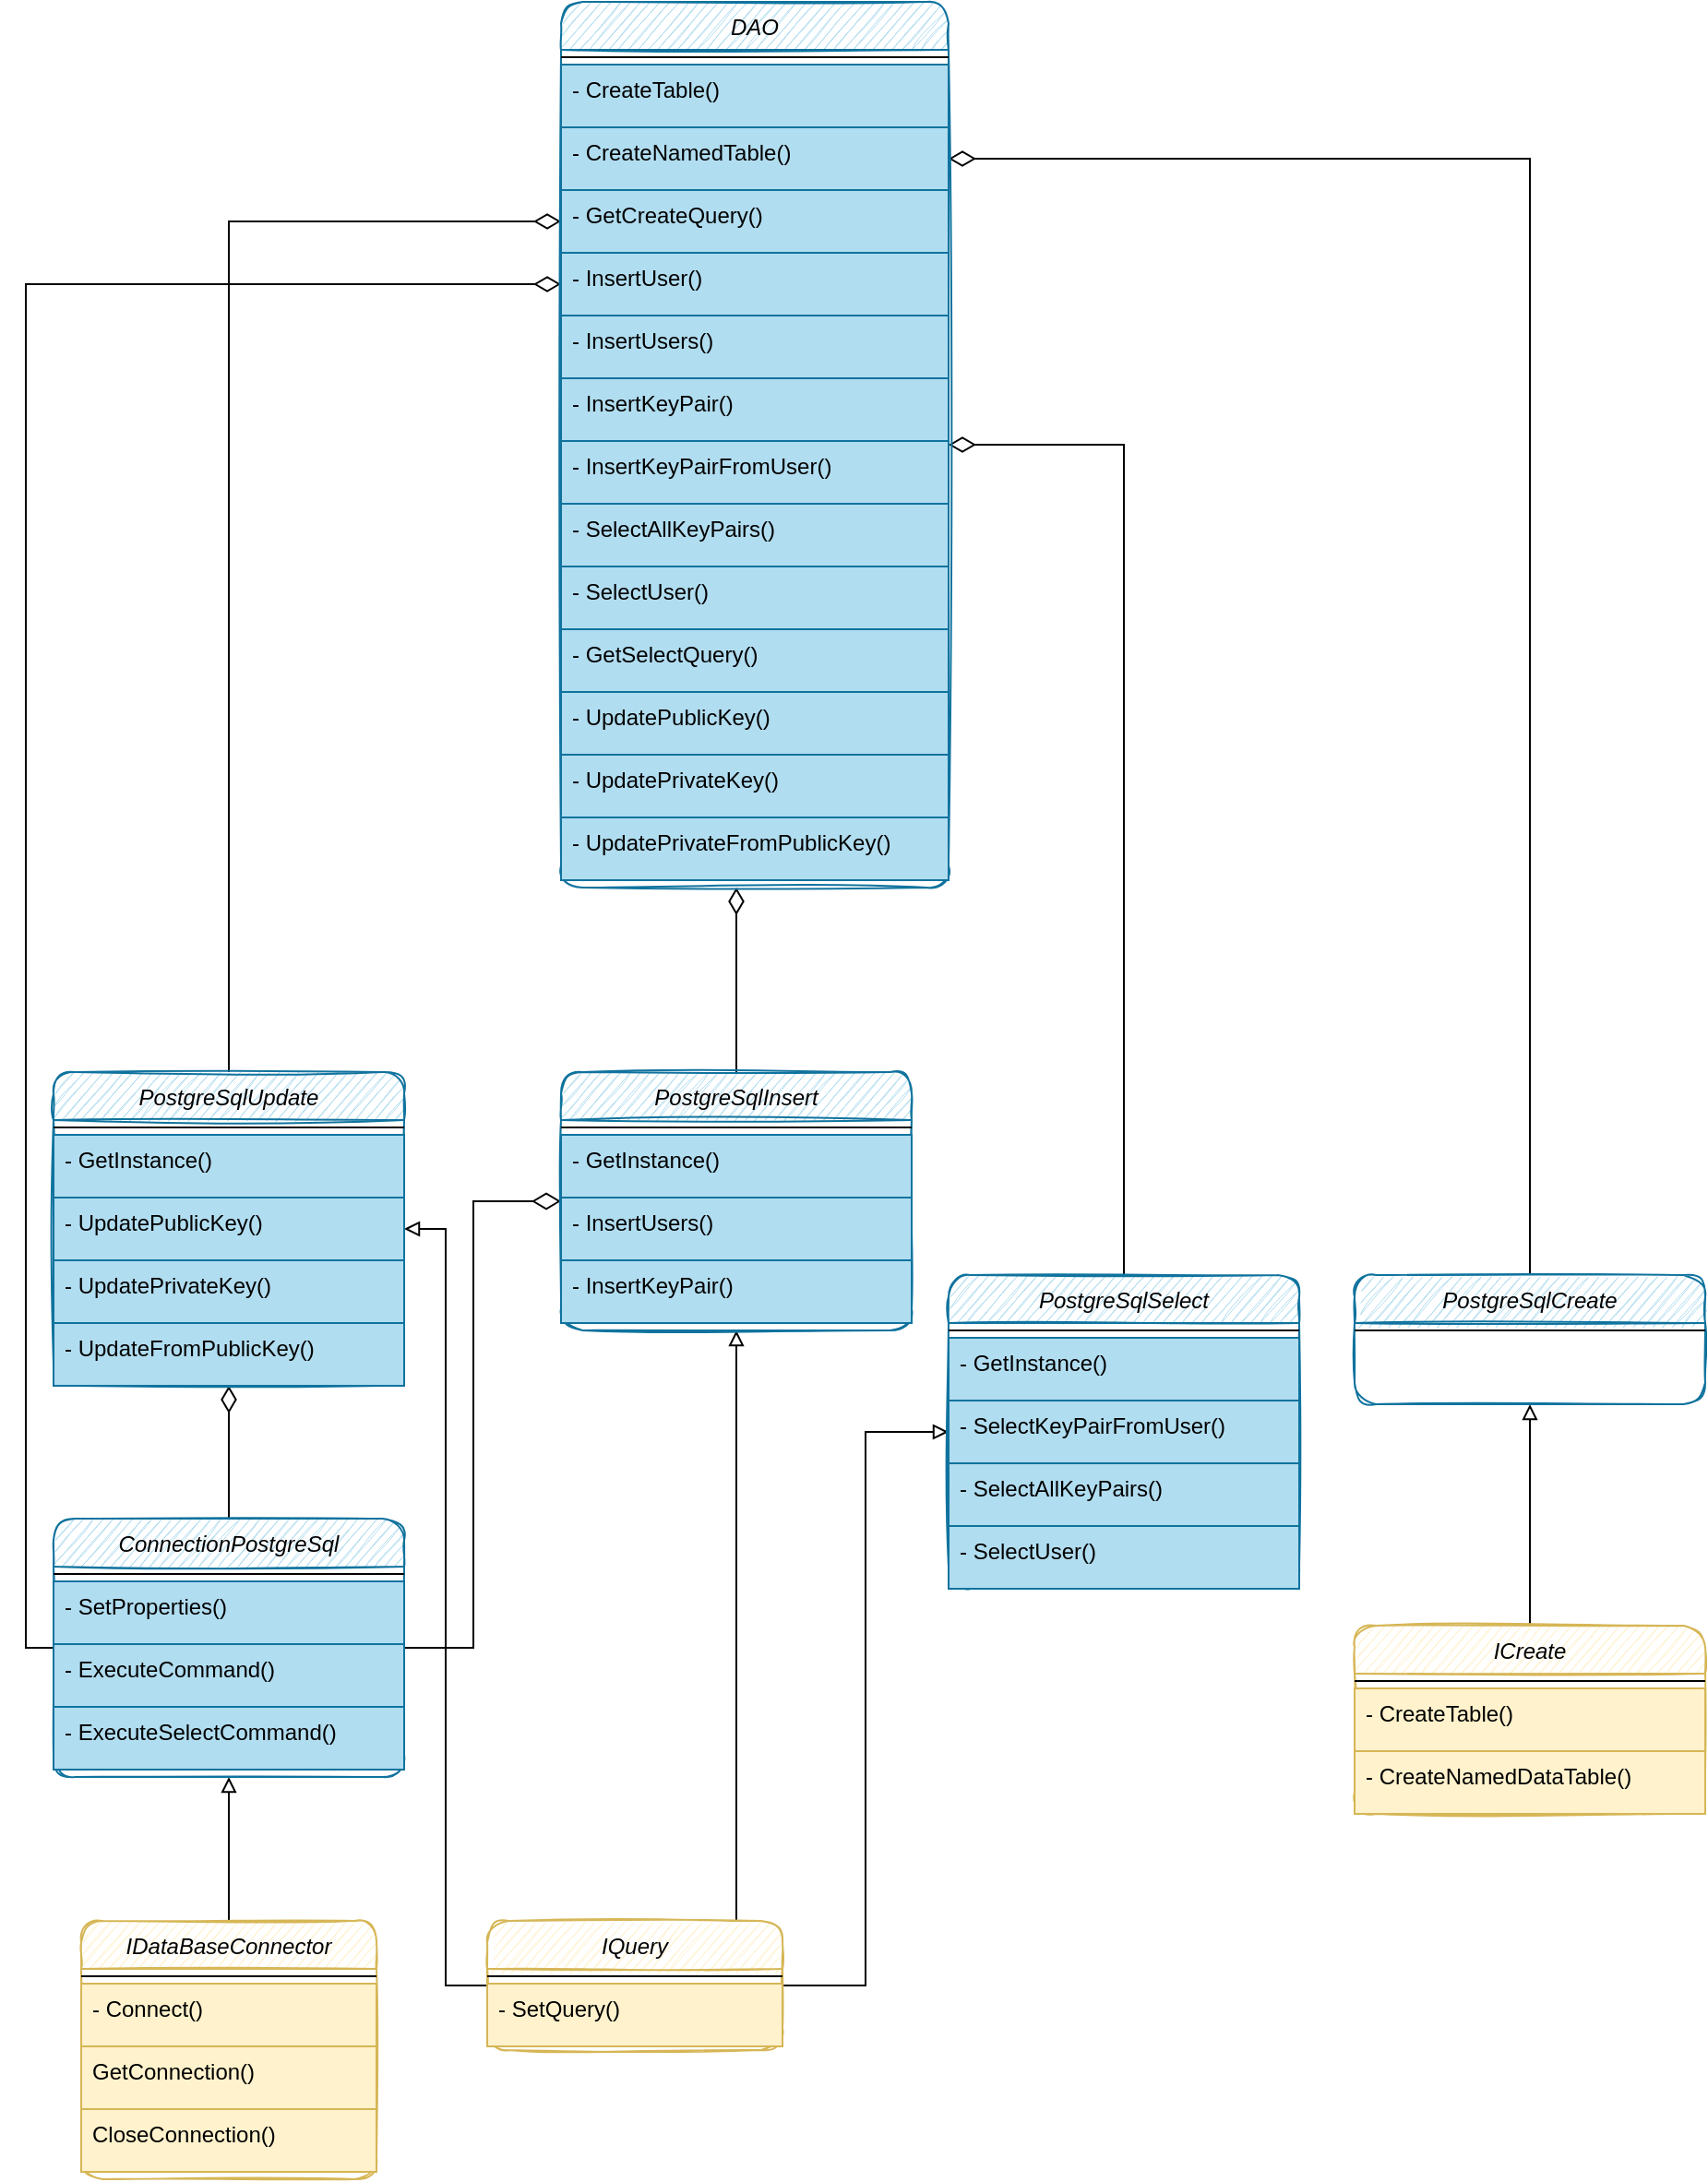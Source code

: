 <mxfile version="13.5.9" type="device"><diagram id="C5RBs43oDa-KdzZeNtuy" name="Page-1"><mxGraphModel dx="862" dy="1618" grid="1" gridSize="10" guides="1" tooltips="1" connect="1" arrows="1" fold="1" page="1" pageScale="1" pageWidth="827" pageHeight="1169" math="0" shadow="0"><root><mxCell id="WIyWlLk6GJQsqaUBKTNV-0"/><mxCell id="WIyWlLk6GJQsqaUBKTNV-1" parent="WIyWlLk6GJQsqaUBKTNV-0"/><mxCell id="dyaa-jZnIiwXwwgJK0A4-35" style="edgeStyle=orthogonalEdgeStyle;rounded=0;orthogonalLoop=1;jettySize=auto;html=1;exitX=0.5;exitY=0;exitDx=0;exitDy=0;entryX=0.5;entryY=1;entryDx=0;entryDy=0;endArrow=block;endFill=0;" edge="1" parent="WIyWlLk6GJQsqaUBKTNV-1" source="zkfFHV4jXpPFQw0GAbJ--0" target="dyaa-jZnIiwXwwgJK0A4-30"><mxGeometry relative="1" as="geometry"/></mxCell><mxCell id="dyaa-jZnIiwXwwgJK0A4-42" style="edgeStyle=orthogonalEdgeStyle;rounded=0;orthogonalLoop=1;jettySize=auto;html=1;entryX=0.5;entryY=1;entryDx=0;entryDy=0;endArrow=block;endFill=0;" edge="1" parent="WIyWlLk6GJQsqaUBKTNV-1" source="dyaa-jZnIiwXwwgJK0A4-16" target="dyaa-jZnIiwXwwgJK0A4-36"><mxGeometry relative="1" as="geometry"><Array as="points"><mxPoint x="435" y="650"/><mxPoint x="435" y="650"/></Array></mxGeometry></mxCell><mxCell id="dyaa-jZnIiwXwwgJK0A4-41" style="edgeStyle=orthogonalEdgeStyle;rounded=0;orthogonalLoop=1;jettySize=auto;html=1;entryX=0;entryY=0.5;entryDx=0;entryDy=0;endArrow=diamondThin;endFill=0;endSize=13;" edge="1" parent="WIyWlLk6GJQsqaUBKTNV-1" source="dyaa-jZnIiwXwwgJK0A4-30" target="dyaa-jZnIiwXwwgJK0A4-36"><mxGeometry relative="1" as="geometry"/></mxCell><mxCell id="dyaa-jZnIiwXwwgJK0A4-50" style="edgeStyle=orthogonalEdgeStyle;rounded=0;orthogonalLoop=1;jettySize=auto;html=1;entryX=0.5;entryY=1;entryDx=0;entryDy=0;endArrow=diamondThin;endFill=0;endSize=12;" edge="1" parent="WIyWlLk6GJQsqaUBKTNV-1" source="dyaa-jZnIiwXwwgJK0A4-30" target="dyaa-jZnIiwXwwgJK0A4-44"><mxGeometry relative="1" as="geometry"/></mxCell><mxCell id="dyaa-jZnIiwXwwgJK0A4-51" style="edgeStyle=orthogonalEdgeStyle;rounded=0;orthogonalLoop=1;jettySize=auto;html=1;entryX=1;entryY=0.5;entryDx=0;entryDy=0;endArrow=block;endFill=0;" edge="1" parent="WIyWlLk6GJQsqaUBKTNV-1" source="dyaa-jZnIiwXwwgJK0A4-16" target="dyaa-jZnIiwXwwgJK0A4-44"><mxGeometry relative="1" as="geometry"/></mxCell><mxCell id="dyaa-jZnIiwXwwgJK0A4-73" style="edgeStyle=orthogonalEdgeStyle;rounded=0;orthogonalLoop=1;jettySize=auto;html=1;endArrow=diamondThin;endFill=0;endSize=12;" edge="1" parent="WIyWlLk6GJQsqaUBKTNV-1" source="dyaa-jZnIiwXwwgJK0A4-44" target="dyaa-jZnIiwXwwgJK0A4-71"><mxGeometry relative="1" as="geometry"/></mxCell><mxCell id="dyaa-jZnIiwXwwgJK0A4-44" value="PostgreSqlUpdate" style="swimlane;fontStyle=2;align=center;verticalAlign=top;childLayout=stackLayout;horizontal=1;startSize=26;horizontalStack=0;resizeParent=1;resizeLast=0;collapsible=1;marginBottom=0;rounded=1;shadow=0;strokeWidth=1;strokeColor=#10739e;fillColor=#b1ddf0;sketch=1;" vertex="1" parent="WIyWlLk6GJQsqaUBKTNV-1"><mxGeometry x="65" y="270" width="190" height="170" as="geometry"><mxRectangle x="230" y="140" width="160" height="26" as="alternateBounds"/></mxGeometry></mxCell><mxCell id="dyaa-jZnIiwXwwgJK0A4-45" value="" style="line;html=1;strokeWidth=1;align=left;verticalAlign=middle;spacingTop=-1;spacingLeft=3;spacingRight=3;rotatable=0;labelPosition=right;points=[];portConstraint=eastwest;" vertex="1" parent="dyaa-jZnIiwXwwgJK0A4-44"><mxGeometry y="26" width="190" height="8" as="geometry"/></mxCell><mxCell id="dyaa-jZnIiwXwwgJK0A4-46" value="- GetInstance()" style="text;align=left;verticalAlign=top;spacingLeft=4;spacingRight=4;overflow=hidden;rotatable=0;points=[[0,0.5],[1,0.5]];portConstraint=eastwest;fillColor=#b1ddf0;strokeColor=#10739e;" vertex="1" parent="dyaa-jZnIiwXwwgJK0A4-44"><mxGeometry y="34" width="190" height="34" as="geometry"/></mxCell><mxCell id="dyaa-jZnIiwXwwgJK0A4-47" value="- UpdatePublicKey()" style="text;align=left;verticalAlign=top;spacingLeft=4;spacingRight=4;overflow=hidden;rotatable=0;points=[[0,0.5],[1,0.5]];portConstraint=eastwest;fillColor=#b1ddf0;strokeColor=#10739e;" vertex="1" parent="dyaa-jZnIiwXwwgJK0A4-44"><mxGeometry y="68" width="190" height="34" as="geometry"/></mxCell><mxCell id="dyaa-jZnIiwXwwgJK0A4-48" value="- UpdatePrivateKey()" style="text;align=left;verticalAlign=top;spacingLeft=4;spacingRight=4;overflow=hidden;rotatable=0;points=[[0,0.5],[1,0.5]];portConstraint=eastwest;fillColor=#b1ddf0;strokeColor=#10739e;" vertex="1" parent="dyaa-jZnIiwXwwgJK0A4-44"><mxGeometry y="102" width="190" height="34" as="geometry"/></mxCell><mxCell id="dyaa-jZnIiwXwwgJK0A4-49" value="- UpdateFromPublicKey()" style="text;align=left;verticalAlign=top;spacingLeft=4;spacingRight=4;overflow=hidden;rotatable=0;points=[[0,0.5],[1,0.5]];portConstraint=eastwest;fillColor=#b1ddf0;strokeColor=#10739e;" vertex="1" parent="dyaa-jZnIiwXwwgJK0A4-44"><mxGeometry y="136" width="190" height="34" as="geometry"/></mxCell><mxCell id="dyaa-jZnIiwXwwgJK0A4-74" style="edgeStyle=orthogonalEdgeStyle;rounded=0;orthogonalLoop=1;jettySize=auto;html=1;endArrow=diamondThin;endFill=0;endSize=12;" edge="1" parent="WIyWlLk6GJQsqaUBKTNV-1" source="dyaa-jZnIiwXwwgJK0A4-36"><mxGeometry relative="1" as="geometry"><mxPoint x="435" y="170" as="targetPoint"/></mxGeometry></mxCell><mxCell id="dyaa-jZnIiwXwwgJK0A4-36" value="PostgreSqlInsert" style="swimlane;fontStyle=2;align=center;verticalAlign=top;childLayout=stackLayout;horizontal=1;startSize=26;horizontalStack=0;resizeParent=1;resizeLast=0;collapsible=1;marginBottom=0;rounded=1;shadow=0;strokeWidth=1;strokeColor=#10739e;fillColor=#b1ddf0;sketch=1;" vertex="1" parent="WIyWlLk6GJQsqaUBKTNV-1"><mxGeometry x="340" y="270" width="190" height="140" as="geometry"><mxRectangle x="230" y="140" width="160" height="26" as="alternateBounds"/></mxGeometry></mxCell><mxCell id="dyaa-jZnIiwXwwgJK0A4-37" value="" style="line;html=1;strokeWidth=1;align=left;verticalAlign=middle;spacingTop=-1;spacingLeft=3;spacingRight=3;rotatable=0;labelPosition=right;points=[];portConstraint=eastwest;" vertex="1" parent="dyaa-jZnIiwXwwgJK0A4-36"><mxGeometry y="26" width="190" height="8" as="geometry"/></mxCell><mxCell id="dyaa-jZnIiwXwwgJK0A4-38" value="- GetInstance()" style="text;align=left;verticalAlign=top;spacingLeft=4;spacingRight=4;overflow=hidden;rotatable=0;points=[[0,0.5],[1,0.5]];portConstraint=eastwest;fillColor=#b1ddf0;strokeColor=#10739e;" vertex="1" parent="dyaa-jZnIiwXwwgJK0A4-36"><mxGeometry y="34" width="190" height="34" as="geometry"/></mxCell><mxCell id="dyaa-jZnIiwXwwgJK0A4-39" value="- InsertUsers()" style="text;align=left;verticalAlign=top;spacingLeft=4;spacingRight=4;overflow=hidden;rotatable=0;points=[[0,0.5],[1,0.5]];portConstraint=eastwest;fillColor=#b1ddf0;strokeColor=#10739e;" vertex="1" parent="dyaa-jZnIiwXwwgJK0A4-36"><mxGeometry y="68" width="190" height="34" as="geometry"/></mxCell><mxCell id="dyaa-jZnIiwXwwgJK0A4-40" value="- InsertKeyPair()" style="text;align=left;verticalAlign=top;spacingLeft=4;spacingRight=4;overflow=hidden;rotatable=0;points=[[0,0.5],[1,0.5]];portConstraint=eastwest;fillColor=#b1ddf0;strokeColor=#10739e;" vertex="1" parent="dyaa-jZnIiwXwwgJK0A4-36"><mxGeometry y="102" width="190" height="34" as="geometry"/></mxCell><mxCell id="zkfFHV4jXpPFQw0GAbJ--0" value="IDataBaseConnector" style="swimlane;fontStyle=2;align=center;verticalAlign=top;childLayout=stackLayout;horizontal=1;startSize=26;horizontalStack=0;resizeParent=1;resizeLast=0;collapsible=1;marginBottom=0;rounded=1;shadow=0;strokeWidth=1;strokeColor=#d6b656;fillColor=#fff2cc;sketch=1;" parent="WIyWlLk6GJQsqaUBKTNV-1" vertex="1"><mxGeometry x="80" y="730" width="160" height="140" as="geometry"><mxRectangle x="230" y="140" width="160" height="26" as="alternateBounds"/></mxGeometry></mxCell><mxCell id="zkfFHV4jXpPFQw0GAbJ--4" value="" style="line;html=1;strokeWidth=1;align=left;verticalAlign=middle;spacingTop=-1;spacingLeft=3;spacingRight=3;rotatable=0;labelPosition=right;points=[];portConstraint=eastwest;" parent="zkfFHV4jXpPFQw0GAbJ--0" vertex="1"><mxGeometry y="26" width="160" height="8" as="geometry"/></mxCell><mxCell id="zkfFHV4jXpPFQw0GAbJ--5" value="- Connect()" style="text;align=left;verticalAlign=top;spacingLeft=4;spacingRight=4;overflow=hidden;rotatable=0;points=[[0,0.5],[1,0.5]];portConstraint=eastwest;fillColor=#fff2cc;strokeColor=#d6b656;" parent="zkfFHV4jXpPFQw0GAbJ--0" vertex="1"><mxGeometry y="34" width="160" height="34" as="geometry"/></mxCell><mxCell id="dyaa-jZnIiwXwwgJK0A4-24" value="GetConnection()" style="text;align=left;verticalAlign=top;spacingLeft=4;spacingRight=4;overflow=hidden;rotatable=0;points=[[0,0.5],[1,0.5]];portConstraint=eastwest;fillColor=#fff2cc;strokeColor=#d6b656;" vertex="1" parent="zkfFHV4jXpPFQw0GAbJ--0"><mxGeometry y="68" width="160" height="34" as="geometry"/></mxCell><mxCell id="dyaa-jZnIiwXwwgJK0A4-25" value="CloseConnection()" style="text;align=left;verticalAlign=top;spacingLeft=4;spacingRight=4;overflow=hidden;rotatable=0;points=[[0,0.5],[1,0.5]];portConstraint=eastwest;fillColor=#fff2cc;strokeColor=#d6b656;" vertex="1" parent="zkfFHV4jXpPFQw0GAbJ--0"><mxGeometry y="102" width="160" height="34" as="geometry"/></mxCell><mxCell id="dyaa-jZnIiwXwwgJK0A4-77" style="edgeStyle=orthogonalEdgeStyle;rounded=0;orthogonalLoop=1;jettySize=auto;html=1;endArrow=diamondThin;endFill=0;endSize=12;entryX=0;entryY=0.5;entryDx=0;entryDy=0;" edge="1" parent="WIyWlLk6GJQsqaUBKTNV-1" source="dyaa-jZnIiwXwwgJK0A4-30" target="dyaa-jZnIiwXwwgJK0A4-72"><mxGeometry relative="1" as="geometry"><mxPoint x="330" y="-30" as="targetPoint"/><Array as="points"><mxPoint x="50" y="582"/><mxPoint x="50" y="-157"/></Array></mxGeometry></mxCell><mxCell id="dyaa-jZnIiwXwwgJK0A4-30" value="ConnectionPostgreSql" style="swimlane;fontStyle=2;align=center;verticalAlign=top;childLayout=stackLayout;horizontal=1;startSize=26;horizontalStack=0;resizeParent=1;resizeLast=0;collapsible=1;marginBottom=0;rounded=1;shadow=0;strokeWidth=1;strokeColor=#10739e;fillColor=#b1ddf0;sketch=1;" vertex="1" parent="WIyWlLk6GJQsqaUBKTNV-1"><mxGeometry x="65" y="512" width="190" height="140" as="geometry"><mxRectangle x="230" y="140" width="160" height="26" as="alternateBounds"/></mxGeometry></mxCell><mxCell id="dyaa-jZnIiwXwwgJK0A4-31" value="" style="line;html=1;strokeWidth=1;align=left;verticalAlign=middle;spacingTop=-1;spacingLeft=3;spacingRight=3;rotatable=0;labelPosition=right;points=[];portConstraint=eastwest;" vertex="1" parent="dyaa-jZnIiwXwwgJK0A4-30"><mxGeometry y="26" width="190" height="8" as="geometry"/></mxCell><mxCell id="dyaa-jZnIiwXwwgJK0A4-32" value="- SetProperties()" style="text;align=left;verticalAlign=top;spacingLeft=4;spacingRight=4;overflow=hidden;rotatable=0;points=[[0,0.5],[1,0.5]];portConstraint=eastwest;fillColor=#b1ddf0;strokeColor=#10739e;" vertex="1" parent="dyaa-jZnIiwXwwgJK0A4-30"><mxGeometry y="34" width="190" height="34" as="geometry"/></mxCell><mxCell id="dyaa-jZnIiwXwwgJK0A4-33" value="- ExecuteCommand()" style="text;align=left;verticalAlign=top;spacingLeft=4;spacingRight=4;overflow=hidden;rotatable=0;points=[[0,0.5],[1,0.5]];portConstraint=eastwest;fillColor=#b1ddf0;strokeColor=#10739e;" vertex="1" parent="dyaa-jZnIiwXwwgJK0A4-30"><mxGeometry y="68" width="190" height="34" as="geometry"/></mxCell><mxCell id="dyaa-jZnIiwXwwgJK0A4-34" value="- ExecuteSelectCommand()" style="text;align=left;verticalAlign=top;spacingLeft=4;spacingRight=4;overflow=hidden;rotatable=0;points=[[0,0.5],[1,0.5]];portConstraint=eastwest;fillColor=#b1ddf0;strokeColor=#10739e;" vertex="1" parent="dyaa-jZnIiwXwwgJK0A4-30"><mxGeometry y="102" width="190" height="34" as="geometry"/></mxCell><mxCell id="dyaa-jZnIiwXwwgJK0A4-66" style="edgeStyle=orthogonalEdgeStyle;rounded=0;orthogonalLoop=1;jettySize=auto;html=1;entryX=0.5;entryY=1;entryDx=0;entryDy=0;endArrow=block;endFill=0;endSize=6;" edge="1" parent="WIyWlLk6GJQsqaUBKTNV-1" source="dyaa-jZnIiwXwwgJK0A4-26" target="dyaa-jZnIiwXwwgJK0A4-60"><mxGeometry relative="1" as="geometry"/></mxCell><mxCell id="dyaa-jZnIiwXwwgJK0A4-58" style="edgeStyle=orthogonalEdgeStyle;rounded=0;orthogonalLoop=1;jettySize=auto;html=1;entryX=0;entryY=0.5;entryDx=0;entryDy=0;endArrow=block;endFill=0;endSize=6;" edge="1" parent="WIyWlLk6GJQsqaUBKTNV-1" source="dyaa-jZnIiwXwwgJK0A4-16" target="dyaa-jZnIiwXwwgJK0A4-52"><mxGeometry relative="1" as="geometry"/></mxCell><mxCell id="dyaa-jZnIiwXwwgJK0A4-16" value="IQuery" style="swimlane;fontStyle=2;align=center;verticalAlign=top;childLayout=stackLayout;horizontal=1;startSize=26;horizontalStack=0;resizeParent=1;resizeLast=0;collapsible=1;marginBottom=0;rounded=1;shadow=0;strokeWidth=1;strokeColor=#d6b656;fillColor=#fff2cc;sketch=1;" vertex="1" parent="WIyWlLk6GJQsqaUBKTNV-1"><mxGeometry x="300" y="730" width="160" height="70" as="geometry"><mxRectangle x="230" y="140" width="160" height="26" as="alternateBounds"/></mxGeometry></mxCell><mxCell id="dyaa-jZnIiwXwwgJK0A4-22" value="" style="line;html=1;strokeWidth=1;align=left;verticalAlign=middle;spacingTop=-1;spacingLeft=3;spacingRight=3;rotatable=0;labelPosition=right;points=[];portConstraint=eastwest;" vertex="1" parent="dyaa-jZnIiwXwwgJK0A4-16"><mxGeometry y="26" width="160" height="8" as="geometry"/></mxCell><mxCell id="dyaa-jZnIiwXwwgJK0A4-23" value="- SetQuery()" style="text;align=left;verticalAlign=top;spacingLeft=4;spacingRight=4;overflow=hidden;rotatable=0;points=[[0,0.5],[1,0.5]];portConstraint=eastwest;fillColor=#fff2cc;strokeColor=#d6b656;" vertex="1" parent="dyaa-jZnIiwXwwgJK0A4-16"><mxGeometry y="34" width="160" height="34" as="geometry"/></mxCell><mxCell id="dyaa-jZnIiwXwwgJK0A4-75" style="edgeStyle=orthogonalEdgeStyle;rounded=0;orthogonalLoop=1;jettySize=auto;html=1;entryX=1;entryY=0.5;entryDx=0;entryDy=0;endArrow=diamondThin;endFill=0;endSize=12;" edge="1" parent="WIyWlLk6GJQsqaUBKTNV-1" source="dyaa-jZnIiwXwwgJK0A4-52" target="dyaa-jZnIiwXwwgJK0A4-67"><mxGeometry relative="1" as="geometry"/></mxCell><mxCell id="dyaa-jZnIiwXwwgJK0A4-52" value="PostgreSqlSelect" style="swimlane;fontStyle=2;align=center;verticalAlign=top;childLayout=stackLayout;horizontal=1;startSize=26;horizontalStack=0;resizeParent=1;resizeLast=0;collapsible=1;marginBottom=0;rounded=1;shadow=0;strokeWidth=1;strokeColor=#10739e;fillColor=#b1ddf0;sketch=1;" vertex="1" parent="WIyWlLk6GJQsqaUBKTNV-1"><mxGeometry x="550" y="380" width="190" height="170" as="geometry"><mxRectangle x="230" y="140" width="160" height="26" as="alternateBounds"/></mxGeometry></mxCell><mxCell id="dyaa-jZnIiwXwwgJK0A4-53" value="" style="line;html=1;strokeWidth=1;align=left;verticalAlign=middle;spacingTop=-1;spacingLeft=3;spacingRight=3;rotatable=0;labelPosition=right;points=[];portConstraint=eastwest;" vertex="1" parent="dyaa-jZnIiwXwwgJK0A4-52"><mxGeometry y="26" width="190" height="8" as="geometry"/></mxCell><mxCell id="dyaa-jZnIiwXwwgJK0A4-54" value="- GetInstance()" style="text;align=left;verticalAlign=top;spacingLeft=4;spacingRight=4;overflow=hidden;rotatable=0;points=[[0,0.5],[1,0.5]];portConstraint=eastwest;fillColor=#b1ddf0;strokeColor=#10739e;" vertex="1" parent="dyaa-jZnIiwXwwgJK0A4-52"><mxGeometry y="34" width="190" height="34" as="geometry"/></mxCell><mxCell id="dyaa-jZnIiwXwwgJK0A4-55" value="- SelectKeyPairFromUser()" style="text;align=left;verticalAlign=top;spacingLeft=4;spacingRight=4;overflow=hidden;rotatable=0;points=[[0,0.5],[1,0.5]];portConstraint=eastwest;fillColor=#b1ddf0;strokeColor=#10739e;" vertex="1" parent="dyaa-jZnIiwXwwgJK0A4-52"><mxGeometry y="68" width="190" height="34" as="geometry"/></mxCell><mxCell id="dyaa-jZnIiwXwwgJK0A4-56" value="- SelectAllKeyPairs()" style="text;align=left;verticalAlign=top;spacingLeft=4;spacingRight=4;overflow=hidden;rotatable=0;points=[[0,0.5],[1,0.5]];portConstraint=eastwest;fillColor=#b1ddf0;strokeColor=#10739e;" vertex="1" parent="dyaa-jZnIiwXwwgJK0A4-52"><mxGeometry y="102" width="190" height="34" as="geometry"/></mxCell><mxCell id="dyaa-jZnIiwXwwgJK0A4-57" value="- SelectUser()" style="text;align=left;verticalAlign=top;spacingLeft=4;spacingRight=4;overflow=hidden;rotatable=0;points=[[0,0.5],[1,0.5]];portConstraint=eastwest;fillColor=#b1ddf0;strokeColor=#10739e;" vertex="1" parent="dyaa-jZnIiwXwwgJK0A4-52"><mxGeometry y="136" width="190" height="34" as="geometry"/></mxCell><mxCell id="dyaa-jZnIiwXwwgJK0A4-76" style="edgeStyle=orthogonalEdgeStyle;rounded=0;orthogonalLoop=1;jettySize=auto;html=1;endArrow=diamondThin;endFill=0;endSize=12;" edge="1" parent="WIyWlLk6GJQsqaUBKTNV-1" source="dyaa-jZnIiwXwwgJK0A4-60" target="dyaa-jZnIiwXwwgJK0A4-70"><mxGeometry relative="1" as="geometry"/></mxCell><mxCell id="dyaa-jZnIiwXwwgJK0A4-60" value="PostgreSqlCreate" style="swimlane;fontStyle=2;align=center;verticalAlign=top;childLayout=stackLayout;horizontal=1;startSize=26;horizontalStack=0;resizeParent=1;resizeLast=0;collapsible=1;marginBottom=0;rounded=1;shadow=0;strokeWidth=1;strokeColor=#10739e;fillColor=#b1ddf0;sketch=1;" vertex="1" parent="WIyWlLk6GJQsqaUBKTNV-1"><mxGeometry x="770" y="380" width="190" height="70" as="geometry"><mxRectangle x="230" y="140" width="160" height="26" as="alternateBounds"/></mxGeometry></mxCell><mxCell id="dyaa-jZnIiwXwwgJK0A4-61" value="" style="line;html=1;strokeWidth=1;align=left;verticalAlign=middle;spacingTop=-1;spacingLeft=3;spacingRight=3;rotatable=0;labelPosition=right;points=[];portConstraint=eastwest;" vertex="1" parent="dyaa-jZnIiwXwwgJK0A4-60"><mxGeometry y="26" width="190" height="8" as="geometry"/></mxCell><mxCell id="dyaa-jZnIiwXwwgJK0A4-26" value="ICreate" style="swimlane;fontStyle=2;align=center;verticalAlign=top;childLayout=stackLayout;horizontal=1;startSize=26;horizontalStack=0;resizeParent=1;resizeLast=0;collapsible=1;marginBottom=0;rounded=1;shadow=0;strokeWidth=1;strokeColor=#d6b656;fillColor=#fff2cc;sketch=1;" vertex="1" parent="WIyWlLk6GJQsqaUBKTNV-1"><mxGeometry x="770" y="570" width="190" height="102" as="geometry"><mxRectangle x="230" y="140" width="160" height="26" as="alternateBounds"/></mxGeometry></mxCell><mxCell id="dyaa-jZnIiwXwwgJK0A4-27" value="" style="line;html=1;strokeWidth=1;align=left;verticalAlign=middle;spacingTop=-1;spacingLeft=3;spacingRight=3;rotatable=0;labelPosition=right;points=[];portConstraint=eastwest;" vertex="1" parent="dyaa-jZnIiwXwwgJK0A4-26"><mxGeometry y="26" width="190" height="8" as="geometry"/></mxCell><mxCell id="dyaa-jZnIiwXwwgJK0A4-28" value="- CreateTable()" style="text;align=left;verticalAlign=top;spacingLeft=4;spacingRight=4;overflow=hidden;rotatable=0;points=[[0,0.5],[1,0.5]];portConstraint=eastwest;fillColor=#fff2cc;strokeColor=#d6b656;" vertex="1" parent="dyaa-jZnIiwXwwgJK0A4-26"><mxGeometry y="34" width="190" height="34" as="geometry"/></mxCell><mxCell id="dyaa-jZnIiwXwwgJK0A4-29" value="- CreateNamedDataTable()" style="text;align=left;verticalAlign=top;spacingLeft=4;spacingRight=4;overflow=hidden;rotatable=0;points=[[0,0.5],[1,0.5]];portConstraint=eastwest;fillColor=#fff2cc;strokeColor=#d6b656;" vertex="1" parent="dyaa-jZnIiwXwwgJK0A4-26"><mxGeometry y="68" width="190" height="34" as="geometry"/></mxCell><mxCell id="dyaa-jZnIiwXwwgJK0A4-67" value="DAO" style="swimlane;fontStyle=2;align=center;verticalAlign=top;childLayout=stackLayout;horizontal=1;startSize=26;horizontalStack=0;resizeParent=1;resizeLast=0;collapsible=1;marginBottom=0;rounded=1;shadow=0;strokeWidth=1;strokeColor=#10739e;fillColor=#b1ddf0;sketch=1;" vertex="1" parent="WIyWlLk6GJQsqaUBKTNV-1"><mxGeometry x="340" y="-310" width="210" height="480" as="geometry"><mxRectangle x="230" y="140" width="160" height="26" as="alternateBounds"/></mxGeometry></mxCell><mxCell id="dyaa-jZnIiwXwwgJK0A4-68" value="" style="line;html=1;strokeWidth=1;align=left;verticalAlign=middle;spacingTop=-1;spacingLeft=3;spacingRight=3;rotatable=0;labelPosition=right;points=[];portConstraint=eastwest;" vertex="1" parent="dyaa-jZnIiwXwwgJK0A4-67"><mxGeometry y="26" width="210" height="8" as="geometry"/></mxCell><mxCell id="dyaa-jZnIiwXwwgJK0A4-69" value="- CreateTable()" style="text;align=left;verticalAlign=top;spacingLeft=4;spacingRight=4;overflow=hidden;rotatable=0;points=[[0,0.5],[1,0.5]];portConstraint=eastwest;fillColor=#b1ddf0;strokeColor=#10739e;" vertex="1" parent="dyaa-jZnIiwXwwgJK0A4-67"><mxGeometry y="34" width="210" height="34" as="geometry"/></mxCell><mxCell id="dyaa-jZnIiwXwwgJK0A4-70" value="- CreateNamedTable()" style="text;align=left;verticalAlign=top;spacingLeft=4;spacingRight=4;overflow=hidden;rotatable=0;points=[[0,0.5],[1,0.5]];portConstraint=eastwest;fillColor=#b1ddf0;strokeColor=#10739e;" vertex="1" parent="dyaa-jZnIiwXwwgJK0A4-67"><mxGeometry y="68" width="210" height="34" as="geometry"/></mxCell><mxCell id="dyaa-jZnIiwXwwgJK0A4-71" value="- GetCreateQuery()" style="text;align=left;verticalAlign=top;spacingLeft=4;spacingRight=4;overflow=hidden;rotatable=0;points=[[0,0.5],[1,0.5]];portConstraint=eastwest;fillColor=#b1ddf0;strokeColor=#10739e;" vertex="1" parent="dyaa-jZnIiwXwwgJK0A4-67"><mxGeometry y="102" width="210" height="34" as="geometry"/></mxCell><mxCell id="dyaa-jZnIiwXwwgJK0A4-72" value="- InsertUser()" style="text;align=left;verticalAlign=top;spacingLeft=4;spacingRight=4;overflow=hidden;rotatable=0;points=[[0,0.5],[1,0.5]];portConstraint=eastwest;fillColor=#b1ddf0;strokeColor=#10739e;" vertex="1" parent="dyaa-jZnIiwXwwgJK0A4-67"><mxGeometry y="136" width="210" height="34" as="geometry"/></mxCell><mxCell id="dyaa-jZnIiwXwwgJK0A4-78" value="- InsertUsers()" style="text;align=left;verticalAlign=top;spacingLeft=4;spacingRight=4;overflow=hidden;rotatable=0;points=[[0,0.5],[1,0.5]];portConstraint=eastwest;fillColor=#b1ddf0;strokeColor=#10739e;" vertex="1" parent="dyaa-jZnIiwXwwgJK0A4-67"><mxGeometry y="170" width="210" height="34" as="geometry"/></mxCell><mxCell id="dyaa-jZnIiwXwwgJK0A4-79" value="- InsertKeyPair()" style="text;align=left;verticalAlign=top;spacingLeft=4;spacingRight=4;overflow=hidden;rotatable=0;points=[[0,0.5],[1,0.5]];portConstraint=eastwest;fillColor=#b1ddf0;strokeColor=#10739e;" vertex="1" parent="dyaa-jZnIiwXwwgJK0A4-67"><mxGeometry y="204" width="210" height="34" as="geometry"/></mxCell><mxCell id="dyaa-jZnIiwXwwgJK0A4-80" value="- InsertKeyPairFromUser()" style="text;align=left;verticalAlign=top;spacingLeft=4;spacingRight=4;overflow=hidden;rotatable=0;points=[[0,0.5],[1,0.5]];portConstraint=eastwest;fillColor=#b1ddf0;strokeColor=#10739e;" vertex="1" parent="dyaa-jZnIiwXwwgJK0A4-67"><mxGeometry y="238" width="210" height="34" as="geometry"/></mxCell><mxCell id="dyaa-jZnIiwXwwgJK0A4-81" value="- SelectAllKeyPairs()" style="text;align=left;verticalAlign=top;spacingLeft=4;spacingRight=4;overflow=hidden;rotatable=0;points=[[0,0.5],[1,0.5]];portConstraint=eastwest;fillColor=#b1ddf0;strokeColor=#10739e;" vertex="1" parent="dyaa-jZnIiwXwwgJK0A4-67"><mxGeometry y="272" width="210" height="34" as="geometry"/></mxCell><mxCell id="dyaa-jZnIiwXwwgJK0A4-82" value="- SelectUser()" style="text;align=left;verticalAlign=top;spacingLeft=4;spacingRight=4;overflow=hidden;rotatable=0;points=[[0,0.5],[1,0.5]];portConstraint=eastwest;fillColor=#b1ddf0;strokeColor=#10739e;" vertex="1" parent="dyaa-jZnIiwXwwgJK0A4-67"><mxGeometry y="306" width="210" height="34" as="geometry"/></mxCell><mxCell id="dyaa-jZnIiwXwwgJK0A4-83" value="- GetSelectQuery()" style="text;align=left;verticalAlign=top;spacingLeft=4;spacingRight=4;overflow=hidden;rotatable=0;points=[[0,0.5],[1,0.5]];portConstraint=eastwest;fillColor=#b1ddf0;strokeColor=#10739e;" vertex="1" parent="dyaa-jZnIiwXwwgJK0A4-67"><mxGeometry y="340" width="210" height="34" as="geometry"/></mxCell><mxCell id="dyaa-jZnIiwXwwgJK0A4-84" value="- UpdatePublicKey()" style="text;align=left;verticalAlign=top;spacingLeft=4;spacingRight=4;overflow=hidden;rotatable=0;points=[[0,0.5],[1,0.5]];portConstraint=eastwest;fillColor=#b1ddf0;strokeColor=#10739e;" vertex="1" parent="dyaa-jZnIiwXwwgJK0A4-67"><mxGeometry y="374" width="210" height="34" as="geometry"/></mxCell><mxCell id="dyaa-jZnIiwXwwgJK0A4-85" value="- UpdatePrivateKey()" style="text;align=left;verticalAlign=top;spacingLeft=4;spacingRight=4;overflow=hidden;rotatable=0;points=[[0,0.5],[1,0.5]];portConstraint=eastwest;fillColor=#b1ddf0;strokeColor=#10739e;" vertex="1" parent="dyaa-jZnIiwXwwgJK0A4-67"><mxGeometry y="408" width="210" height="34" as="geometry"/></mxCell><mxCell id="dyaa-jZnIiwXwwgJK0A4-86" value="- UpdatePrivateFromPublicKey()" style="text;align=left;verticalAlign=top;spacingLeft=4;spacingRight=4;overflow=hidden;rotatable=0;points=[[0,0.5],[1,0.5]];portConstraint=eastwest;fillColor=#b1ddf0;strokeColor=#10739e;" vertex="1" parent="dyaa-jZnIiwXwwgJK0A4-67"><mxGeometry y="442" width="210" height="34" as="geometry"/></mxCell></root></mxGraphModel></diagram></mxfile>